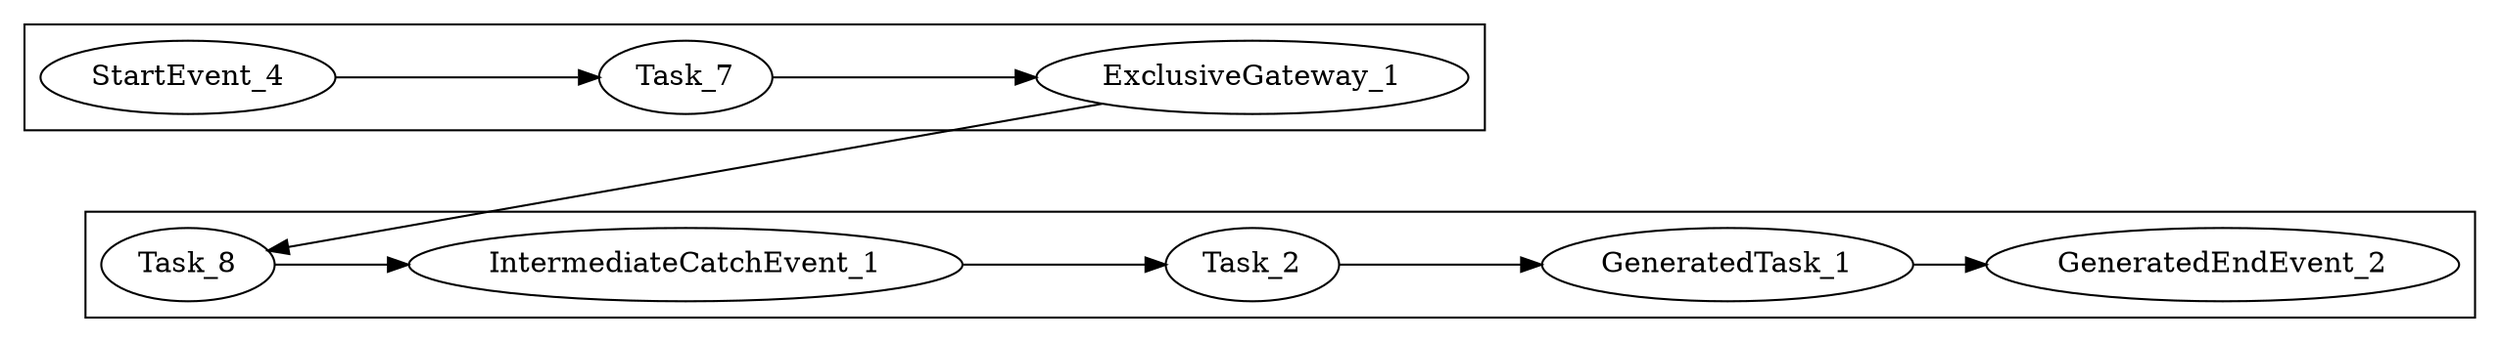 digraph G {
rankdir=LR;
splines=false;
newrank=true;
subgraph cluster_1{
	StartEvent_4 -> Task_7;
	Task_7 -> ExclusiveGateway_1;
}
subgraph cluster_2{
	Task_8 -> IntermediateCatchEvent_1;
	IntermediateCatchEvent_1 -> Task_2;
	GeneratedTask_1 -> GeneratedEndEvent_2;
	Task_2 -> GeneratedTask_1;
}
{ rank=same; StartEvent_4; Task_8; }
ExclusiveGateway_1 -> Task_8;
}